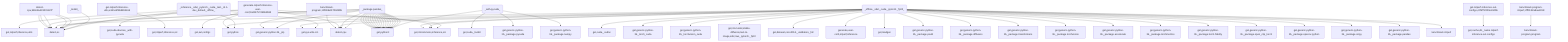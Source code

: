 graph TD
    app-mlperf-inference,d775cac873ee4231_(_reference,_sdxl,_pytorch,_cuda,_test,_r4.1-dev_default,_offline_) --> detect,os
    app-mlperf-inference,d775cac873ee4231_(_reference,_sdxl,_pytorch,_cuda,_test,_r4.1-dev_default,_offline_) --> get,sys-utils-cm
    app-mlperf-inference,d775cac873ee4231_(_reference,_sdxl,_pytorch,_cuda,_test,_r4.1-dev_default,_offline_) --> get,python
    app-mlperf-inference,d775cac873ee4231_(_reference,_sdxl,_pytorch,_cuda,_test,_r4.1-dev_default,_offline_) --> get,mlcommons,inference,src
    get-mlperf-inference-utils,e341e5f86d8342e5 --> get,mlperf,inference,src
    app-mlperf-inference,d775cac873ee4231_(_reference,_sdxl,_pytorch,_cuda,_test,_r4.1-dev_default,_offline_) --> get,mlperf,inference,utils
    get-cuda,46d133d9ef92422d_(_toolkit_) --> detect,os
    get-cuda-devices,7a3ede4d3558427a_(_with-pycuda_) --> get,cuda,_toolkit
    get-cuda-devices,7a3ede4d3558427a_(_with-pycuda_) --> get,python3
    get-generic-python-lib,94b62a682bc44791_(_package.pycuda_) --> detect,os
    detect-cpu,586c8a43320142f7 --> detect,os
    get-generic-python-lib,94b62a682bc44791_(_package.pycuda_) --> detect,cpu
    get-generic-python-lib,94b62a682bc44791_(_package.pycuda_) --> get,python3
    get-generic-python-lib,94b62a682bc44791_(_pip_) --> get,python3
    get-generic-python-lib,94b62a682bc44791_(_package.pycuda_) --> get,generic-python-lib,_pip
    get-cuda-devices,7a3ede4d3558427a_(_with-pycuda_) --> get,generic-python-lib,_package.pycuda
    get-generic-python-lib,94b62a682bc44791_(_package.numpy_) --> detect,os
    detect-cpu,586c8a43320142f7 --> detect,os
    get-generic-python-lib,94b62a682bc44791_(_package.numpy_) --> detect,cpu
    get-generic-python-lib,94b62a682bc44791_(_package.numpy_) --> get,python3
    get-generic-python-lib,94b62a682bc44791_(_pip_) --> get,python3
    get-generic-python-lib,94b62a682bc44791_(_package.numpy_) --> get,generic-python-lib,_pip
    get-cuda-devices,7a3ede4d3558427a_(_with-pycuda_) --> get,generic-python-lib,_package.numpy
    app-mlperf-inference,d775cac873ee4231_(_reference,_sdxl,_pytorch,_cuda,_test,_r4.1-dev_default,_offline_) --> get,cuda-devices,_with-pycuda
    app-mlperf-inference-mlcommons-python,ff149e9781fc4b65_(_offline,_sdxl,_cuda,_pytorch,_fp32_) --> detect,os
    detect-cpu,586c8a43320142f7 --> detect,os
    app-mlperf-inference-mlcommons-python,ff149e9781fc4b65_(_offline,_sdxl,_cuda,_pytorch,_fp32_) --> detect,cpu
    app-mlperf-inference-mlcommons-python,ff149e9781fc4b65_(_offline,_sdxl,_cuda,_pytorch,_fp32_) --> get,sys-utils-cm
    app-mlperf-inference-mlcommons-python,ff149e9781fc4b65_(_offline,_sdxl,_cuda,_pytorch,_fp32_) --> get,python
    app-mlperf-inference-mlcommons-python,ff149e9781fc4b65_(_offline,_sdxl,_cuda,_pytorch,_fp32_) --> get,cuda,_cudnn
    get-generic-python-lib,94b62a682bc44791_(_torch_cuda_) --> get,python3
    app-mlperf-inference-mlcommons-python,ff149e9781fc4b65_(_offline,_sdxl,_cuda,_pytorch,_fp32_) --> get,generic-python-lib,_torch_cuda
    get-generic-python-lib,94b62a682bc44791_(_torchvision_cuda_) --> get,python3
    app-mlperf-inference-mlcommons-python,ff149e9781fc4b65_(_offline,_sdxl,_cuda,_pytorch,_fp32_) --> get,generic-python-lib,_torchvision_cuda
    app-mlperf-inference-mlcommons-python,ff149e9781fc4b65_(_offline,_sdxl,_cuda,_pytorch,_fp32_) --> get,ml-model,stable-diffusion,text-to-image,sdxl,raw,_pytorch,_fp32
    app-mlperf-inference-mlcommons-python,ff149e9781fc4b65_(_offline,_sdxl,_cuda,_pytorch,_fp32_) --> get,dataset,coco2014,_validation,_full
    generate-mlperf-inference-user-conf,3af4475745964b93 --> detect,os
    detect-cpu,586c8a43320142f7 --> detect,os
    generate-mlperf-inference-user-conf,3af4475745964b93 --> detect,cpu
    generate-mlperf-inference-user-conf,3af4475745964b93 --> get,python
    generate-mlperf-inference-user-conf,3af4475745964b93 --> get,mlcommons,inference,src
    get-mlperf-inference-sut-configs,c2fbf72009e2445b --> get,cache,dir,_name.mlperf-inference-sut-configs
    generate-mlperf-inference-user-conf,3af4475745964b93 --> get,sut,configs
    app-mlperf-inference-mlcommons-python,ff149e9781fc4b65_(_offline,_sdxl,_cuda,_pytorch,_fp32_) --> generate,user-conf,mlperf,inference
    app-mlperf-inference-mlcommons-python,ff149e9781fc4b65_(_offline,_sdxl,_cuda,_pytorch,_fp32_) --> get,loadgen
    app-mlperf-inference-mlcommons-python,ff149e9781fc4b65_(_offline,_sdxl,_cuda,_pytorch,_fp32_) --> get,mlcommons,inference,src
    app-mlperf-inference-mlcommons-python,ff149e9781fc4b65_(_offline,_sdxl,_cuda,_pytorch,_fp32_) --> get,mlcommons,inference,src
    get-generic-python-lib,94b62a682bc44791_(_package.psutil_) --> get,python3
    app-mlperf-inference-mlcommons-python,ff149e9781fc4b65_(_offline,_sdxl,_cuda,_pytorch,_fp32_) --> get,generic-python-lib,_package.psutil
    get-generic-python-lib,94b62a682bc44791_(_package.diffusers_) --> get,python3
    app-mlperf-inference-mlcommons-python,ff149e9781fc4b65_(_offline,_sdxl,_cuda,_pytorch,_fp32_) --> get,generic-python-lib,_package.diffusers
    get-generic-python-lib,94b62a682bc44791_(_package.transformers_) --> get,python3
    app-mlperf-inference-mlcommons-python,ff149e9781fc4b65_(_offline,_sdxl,_cuda,_pytorch,_fp32_) --> get,generic-python-lib,_package.transformers
    get-generic-python-lib,94b62a682bc44791_(_package.torchvision_) --> get,python3
    app-mlperf-inference-mlcommons-python,ff149e9781fc4b65_(_offline,_sdxl,_cuda,_pytorch,_fp32_) --> get,generic-python-lib,_package.torchvision
    get-generic-python-lib,94b62a682bc44791_(_package.accelerate_) --> get,python3
    app-mlperf-inference-mlcommons-python,ff149e9781fc4b65_(_offline,_sdxl,_cuda,_pytorch,_fp32_) --> get,generic-python-lib,_package.accelerate
    get-generic-python-lib,94b62a682bc44791_(_package.torchmetrics_) --> get,python3
    app-mlperf-inference-mlcommons-python,ff149e9781fc4b65_(_offline,_sdxl,_cuda,_pytorch,_fp32_) --> get,generic-python-lib,_package.torchmetrics
    get-generic-python-lib,94b62a682bc44791_(_package.torch-fidelity_) --> get,python3
    app-mlperf-inference-mlcommons-python,ff149e9781fc4b65_(_offline,_sdxl,_cuda,_pytorch,_fp32_) --> get,generic-python-lib,_package.torch-fidelity
    get-generic-python-lib,94b62a682bc44791_(_package.open_clip_torch_) --> get,python3
    app-mlperf-inference-mlcommons-python,ff149e9781fc4b65_(_offline,_sdxl,_cuda,_pytorch,_fp32_) --> get,generic-python-lib,_package.open_clip_torch
    get-generic-python-lib,94b62a682bc44791_(_package.opencv-python_) --> get,python3
    app-mlperf-inference-mlcommons-python,ff149e9781fc4b65_(_offline,_sdxl,_cuda,_pytorch,_fp32_) --> get,generic-python-lib,_package.opencv-python
    get-generic-python-lib,94b62a682bc44791_(_package.scipy_) --> get,python3
    app-mlperf-inference-mlcommons-python,ff149e9781fc4b65_(_offline,_sdxl,_cuda,_pytorch,_fp32_) --> get,generic-python-lib,_package.scipy
    get-generic-python-lib,94b62a682bc44791_(_package.pandas_) --> get,python3
    app-mlperf-inference-mlcommons-python,ff149e9781fc4b65_(_offline,_sdxl,_cuda,_pytorch,_fp32_) --> get,generic-python-lib,_package.pandas
    detect-cpu,586c8a43320142f7 --> detect,os
    benchmark-program,19f369ef47084895 --> detect,cpu
    benchmark-program-mlperf,cfff0132a8aa4018 --> benchmark-program,program
    app-mlperf-inference-mlcommons-python,ff149e9781fc4b65_(_offline,_sdxl,_cuda,_pytorch,_fp32_) --> benchmark-mlperf